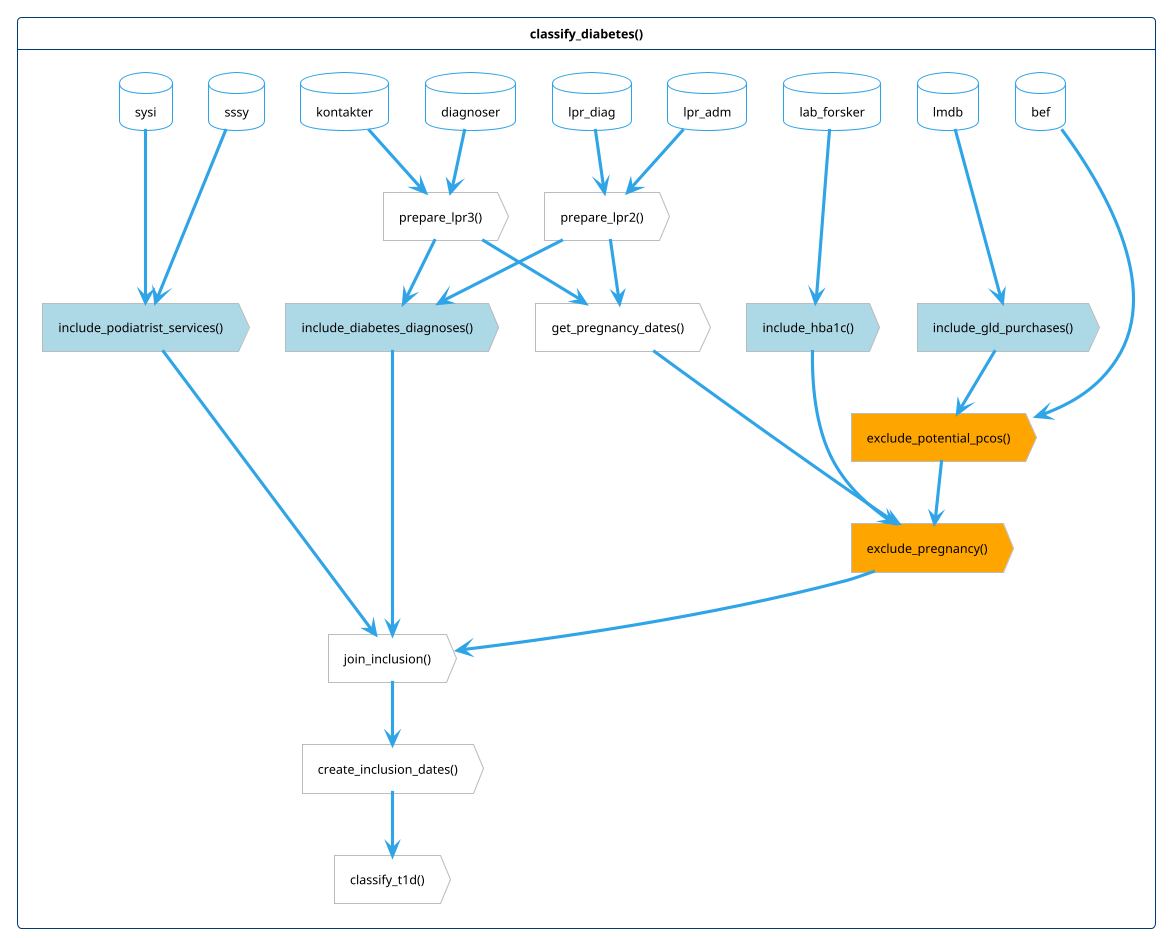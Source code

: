 @startuml function-flow
!theme cerulean-outline
<style>
action, card, database, rectangle {
    FontColor black
}
.inclusion {
    BackgroundColor lightblue
}
.exclusion {
    BackgroundColor orange
}
</style>

hide <<inclusion>> stereotype
hide <<exclusion>> stereotype

card classify_diabetes() as cd {
  together {
    database sssy
    database sysi
    database lpr_diag
    database lpr_adm
    database lmdb
    database lab_forsker
    database kontakter
    database diagnoser
    database bef
  }

  together {
    action "prepare_lpr2()" as lpr2
    action "prepare_lpr3()" as lpr3
  }

  together {
    action "exclude_pregnancy()" as ex_pregnancy <<exclusion>>
    action "exclude_potential_pcos()" as ex_pcos <<exclusion>>
  }

  together {
    action "include_diabetes_diagnoses()" as in_diagnoses <<inclusion>>
    action "include_hba1c()" as in_hba1c <<inclusion>>
    action "include_podiatrist_services()" as in_podiatrist <<inclusion>>
    action "include_gld_purchases()" as in_gld <<inclusion>>
    action "get_pregnancy_dates()" as pregnancy
  }

  action "join_inclusion()" as join_inclusion

  together {
    action "create_inclusion_dates()" as inclusion_date
    action "classify_t1d()" as classify_t1d
  }

  'join lpr
  lpr_diag --> lpr2
  lpr_adm --> lpr2
  kontakter --> lpr3
  diagnoser --> lpr3

  'inclusion: podiatrist services
  sssy --> in_podiatrist
  sysi --> in_podiatrist
  in_podiatrist --> join_inclusion

  'inclusion: hba1c
  lab_forsker --> in_hba1c
  in_hba1c --> ex_pregnancy

  'inclusion: gld purchases
  lmdb --> in_gld
  in_gld --> ex_pcos
  ex_pcos --> ex_pregnancy

  'inclusion: diabetes diagnoses
  lpr2 --> in_diagnoses
  lpr3 --> in_diagnoses
  in_diagnoses --> join_inclusion

  'exclusion and helper functions
  bef --> ex_pcos
  lpr2 --> pregnancy
  lpr3 --> pregnancy
  pregnancy --> ex_pregnancy
  ex_pregnancy --> join_inclusion
  join_inclusion --> inclusion_date

  ' classification functions
  inclusion_date --> classify_t1d
}

@enduml
